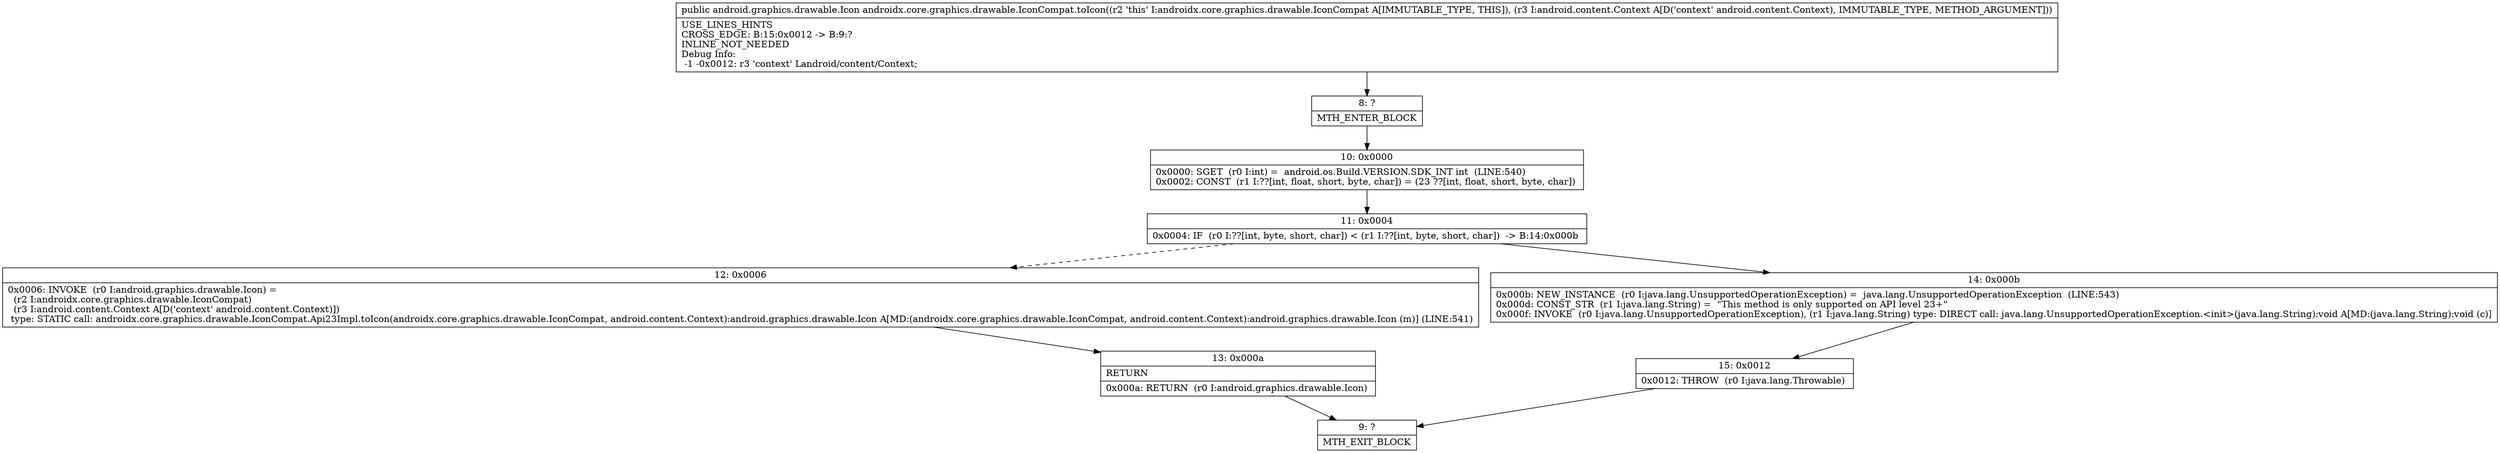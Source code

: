 digraph "CFG forandroidx.core.graphics.drawable.IconCompat.toIcon(Landroid\/content\/Context;)Landroid\/graphics\/drawable\/Icon;" {
Node_8 [shape=record,label="{8\:\ ?|MTH_ENTER_BLOCK\l}"];
Node_10 [shape=record,label="{10\:\ 0x0000|0x0000: SGET  (r0 I:int) =  android.os.Build.VERSION.SDK_INT int  (LINE:540)\l0x0002: CONST  (r1 I:??[int, float, short, byte, char]) = (23 ??[int, float, short, byte, char]) \l}"];
Node_11 [shape=record,label="{11\:\ 0x0004|0x0004: IF  (r0 I:??[int, byte, short, char]) \< (r1 I:??[int, byte, short, char])  \-\> B:14:0x000b \l}"];
Node_12 [shape=record,label="{12\:\ 0x0006|0x0006: INVOKE  (r0 I:android.graphics.drawable.Icon) = \l  (r2 I:androidx.core.graphics.drawable.IconCompat)\l  (r3 I:android.content.Context A[D('context' android.content.Context)])\l type: STATIC call: androidx.core.graphics.drawable.IconCompat.Api23Impl.toIcon(androidx.core.graphics.drawable.IconCompat, android.content.Context):android.graphics.drawable.Icon A[MD:(androidx.core.graphics.drawable.IconCompat, android.content.Context):android.graphics.drawable.Icon (m)] (LINE:541)\l}"];
Node_13 [shape=record,label="{13\:\ 0x000a|RETURN\l|0x000a: RETURN  (r0 I:android.graphics.drawable.Icon) \l}"];
Node_9 [shape=record,label="{9\:\ ?|MTH_EXIT_BLOCK\l}"];
Node_14 [shape=record,label="{14\:\ 0x000b|0x000b: NEW_INSTANCE  (r0 I:java.lang.UnsupportedOperationException) =  java.lang.UnsupportedOperationException  (LINE:543)\l0x000d: CONST_STR  (r1 I:java.lang.String) =  \"This method is only supported on API level 23+\" \l0x000f: INVOKE  (r0 I:java.lang.UnsupportedOperationException), (r1 I:java.lang.String) type: DIRECT call: java.lang.UnsupportedOperationException.\<init\>(java.lang.String):void A[MD:(java.lang.String):void (c)]\l}"];
Node_15 [shape=record,label="{15\:\ 0x0012|0x0012: THROW  (r0 I:java.lang.Throwable) \l}"];
MethodNode[shape=record,label="{public android.graphics.drawable.Icon androidx.core.graphics.drawable.IconCompat.toIcon((r2 'this' I:androidx.core.graphics.drawable.IconCompat A[IMMUTABLE_TYPE, THIS]), (r3 I:android.content.Context A[D('context' android.content.Context), IMMUTABLE_TYPE, METHOD_ARGUMENT]))  | USE_LINES_HINTS\lCROSS_EDGE: B:15:0x0012 \-\> B:9:?\lINLINE_NOT_NEEDED\lDebug Info:\l  \-1 \-0x0012: r3 'context' Landroid\/content\/Context;\l}"];
MethodNode -> Node_8;Node_8 -> Node_10;
Node_10 -> Node_11;
Node_11 -> Node_12[style=dashed];
Node_11 -> Node_14;
Node_12 -> Node_13;
Node_13 -> Node_9;
Node_14 -> Node_15;
Node_15 -> Node_9;
}

